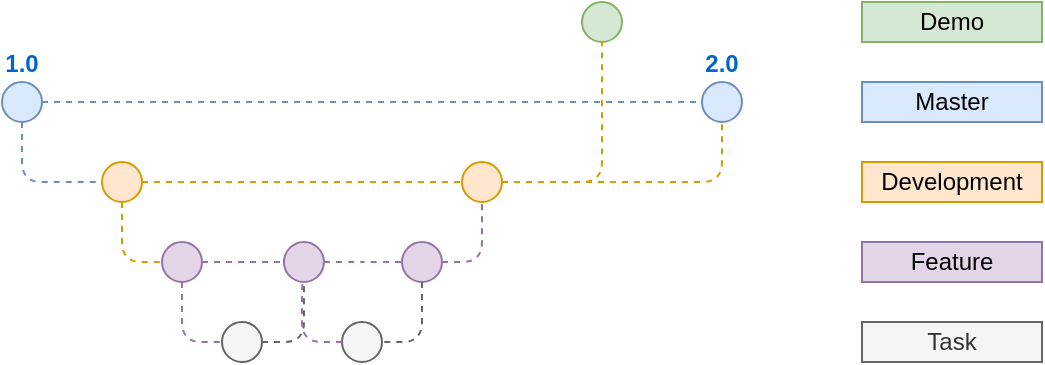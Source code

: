 <mxfile version="17.4.6" type="device"><diagram id="yPxyJZ8AM_hMuL3Unpa9" name="gitflow"><mxGraphModel dx="1185" dy="650" grid="1" gridSize="10" guides="1" tooltips="1" connect="1" arrows="1" fold="1" page="1" pageScale="1" pageWidth="850" pageHeight="1100" math="0" shadow="0"><root><mxCell id="0"/><mxCell id="1" parent="0"/><mxCell id="4" value="1.0" style="ellipse;whiteSpace=wrap;html=1;aspect=fixed;fillColor=#dae8fc;strokeColor=#6c8ebf;fontStyle=1;labelPosition=center;verticalLabelPosition=top;align=center;verticalAlign=bottom;fontColor=#0066CC;" parent="1" vertex="1"><mxGeometry x="30" y="60" width="20" height="20" as="geometry"/></mxCell><mxCell id="7" value="Master" style="text;html=1;strokeColor=#6c8ebf;fillColor=#dae8fc;align=center;verticalAlign=middle;whiteSpace=wrap;rounded=0;" parent="1" vertex="1"><mxGeometry x="460" y="60" width="90" height="20" as="geometry"/></mxCell><mxCell id="24" value="Demo" style="text;html=1;strokeColor=#82b366;fillColor=#d5e8d4;align=center;verticalAlign=middle;whiteSpace=wrap;rounded=0;" parent="1" vertex="1"><mxGeometry x="460" y="20" width="90" height="20" as="geometry"/></mxCell><mxCell id="35" value="" style="endArrow=none;dashed=1;html=1;fillColor=#dae8fc;strokeColor=#6c8ebf;" parent="1" source="4" target="-6mwrLspOv6I40lGlxq6-197" edge="1"><mxGeometry width="50" height="50" relative="1" as="geometry"><mxPoint x="50.0" y="70" as="sourcePoint"/><mxPoint x="260" y="50" as="targetPoint"/><Array as="points"/></mxGeometry></mxCell><mxCell id="85" value="Task" style="text;html=1;strokeColor=#666666;fillColor=#f5f5f5;align=center;verticalAlign=middle;whiteSpace=wrap;rounded=0;fontColor=#333333;" parent="1" vertex="1"><mxGeometry x="460" y="180" width="90" height="20" as="geometry"/></mxCell><mxCell id="-6mwrLspOv6I40lGlxq6-179" value="" style="ellipse;whiteSpace=wrap;html=1;aspect=fixed;fontSize=10;labelPosition=center;verticalLabelPosition=top;align=center;verticalAlign=bottom;fillColor=#ffe6cc;strokeColor=#d79b00;fontColor=#FFB570;" vertex="1" parent="1"><mxGeometry x="80.0" y="100" width="20" height="20" as="geometry"/></mxCell><mxCell id="42" value="Development" style="text;html=1;strokeColor=#d79b00;fillColor=#ffe6cc;align=center;verticalAlign=middle;whiteSpace=wrap;rounded=0;fontSize=12;" parent="1" vertex="1"><mxGeometry x="460" y="100" width="90" height="20" as="geometry"/></mxCell><mxCell id="-6mwrLspOv6I40lGlxq6-183" value="" style="ellipse;whiteSpace=wrap;html=1;aspect=fixed;fontSize=10;fillColor=#e1d5e7;strokeColor=#9673a6;" vertex="1" parent="1"><mxGeometry x="110" y="140" width="20" height="20" as="geometry"/></mxCell><mxCell id="-6mwrLspOv6I40lGlxq6-186" style="edgeStyle=orthogonalEdgeStyle;rounded=1;orthogonalLoop=1;jettySize=auto;html=1;dashed=1;endArrow=none;endFill=0;fontSize=10;fontColor=#FFB570;fillColor=#ffe6cc;strokeColor=#d79b00;" edge="1" parent="1" source="-6mwrLspOv6I40lGlxq6-179" target="-6mwrLspOv6I40lGlxq6-183"><mxGeometry relative="1" as="geometry"><mxPoint x="50" y="90" as="sourcePoint"/><mxPoint x="90" y="120" as="targetPoint"/><Array as="points"><mxPoint x="90" y="150"/></Array></mxGeometry></mxCell><mxCell id="-6mwrLspOv6I40lGlxq6-187" value="" style="endArrow=none;dashed=1;html=1;fillColor=#dae8fc;strokeColor=#6c8ebf;" edge="1" parent="1" source="4" target="-6mwrLspOv6I40lGlxq6-179"><mxGeometry width="50" height="50" relative="1" as="geometry"><mxPoint x="60" y="80" as="sourcePoint"/><mxPoint x="650" y="80" as="targetPoint"/><Array as="points"><mxPoint x="40" y="110"/></Array></mxGeometry></mxCell><mxCell id="-6mwrLspOv6I40lGlxq6-188" value="" style="ellipse;whiteSpace=wrap;html=1;aspect=fixed;fontSize=10;fillColor=#e1d5e7;strokeColor=#9673a6;" vertex="1" parent="1"><mxGeometry x="170.97" y="140" width="20" height="20" as="geometry"/></mxCell><mxCell id="-6mwrLspOv6I40lGlxq6-189" value="" style="ellipse;whiteSpace=wrap;html=1;aspect=fixed;fontSize=10;fillColor=#e1d5e7;strokeColor=#9673a6;" vertex="1" parent="1"><mxGeometry x="230" y="140" width="20" height="20" as="geometry"/></mxCell><mxCell id="-6mwrLspOv6I40lGlxq6-190" style="edgeStyle=orthogonalEdgeStyle;rounded=1;orthogonalLoop=1;jettySize=auto;html=1;dashed=1;endArrow=none;endFill=0;fontSize=12;fontColor=#FFB570;fillColor=#e1d5e7;strokeColor=#9673a6;" edge="1" parent="1" source="-6mwrLspOv6I40lGlxq6-183" target="-6mwrLspOv6I40lGlxq6-188"><mxGeometry relative="1" as="geometry"><mxPoint x="130" y="250" as="sourcePoint"/><mxPoint x="160" y="120" as="targetPoint"/></mxGeometry></mxCell><mxCell id="-6mwrLspOv6I40lGlxq6-191" style="edgeStyle=orthogonalEdgeStyle;rounded=1;orthogonalLoop=1;jettySize=auto;html=1;dashed=1;endArrow=none;endFill=0;fontSize=12;fontColor=#FFB570;fillColor=#e1d5e7;strokeColor=#9673a6;" edge="1" parent="1" source="-6mwrLspOv6I40lGlxq6-188" target="-6mwrLspOv6I40lGlxq6-189"><mxGeometry relative="1" as="geometry"><mxPoint x="140" y="160" as="sourcePoint"/><mxPoint x="180.97" y="160" as="targetPoint"/></mxGeometry></mxCell><mxCell id="-6mwrLspOv6I40lGlxq6-192" value="" style="ellipse;whiteSpace=wrap;html=1;aspect=fixed;fontSize=10;labelPosition=center;verticalLabelPosition=top;align=center;verticalAlign=bottom;fillColor=#ffe6cc;strokeColor=#d79b00;fontColor=#FFB570;" vertex="1" parent="1"><mxGeometry x="260" y="100" width="20" height="20" as="geometry"/></mxCell><mxCell id="-6mwrLspOv6I40lGlxq6-194" style="edgeStyle=orthogonalEdgeStyle;rounded=1;orthogonalLoop=1;jettySize=auto;html=1;dashed=1;endArrow=none;endFill=0;fontSize=12;fontColor=#FFB570;fillColor=#e1d5e7;strokeColor=#9673a6;" edge="1" parent="1" source="-6mwrLspOv6I40lGlxq6-189" target="-6mwrLspOv6I40lGlxq6-192"><mxGeometry relative="1" as="geometry"><mxPoint x="200.97" y="160" as="sourcePoint"/><mxPoint x="250" y="160" as="targetPoint"/></mxGeometry></mxCell><mxCell id="-6mwrLspOv6I40lGlxq6-195" style="edgeStyle=orthogonalEdgeStyle;rounded=1;orthogonalLoop=1;jettySize=auto;html=1;dashed=1;endArrow=none;endFill=0;fontSize=10;fontColor=#FFB570;fillColor=#ffe6cc;strokeColor=#d79b00;" edge="1" parent="1" source="-6mwrLspOv6I40lGlxq6-179" target="-6mwrLspOv6I40lGlxq6-192"><mxGeometry relative="1" as="geometry"><mxPoint x="100" y="130" as="sourcePoint"/><mxPoint x="120" y="160" as="targetPoint"/><Array as="points"><mxPoint x="200" y="110"/><mxPoint x="200" y="110"/></Array></mxGeometry></mxCell><mxCell id="-6mwrLspOv6I40lGlxq6-196" style="edgeStyle=orthogonalEdgeStyle;rounded=1;orthogonalLoop=1;jettySize=auto;html=1;dashed=1;endArrow=none;endFill=0;fontSize=10;fontColor=#FFB570;fillColor=#ffe6cc;strokeColor=#d79b00;" edge="1" parent="1" source="-6mwrLspOv6I40lGlxq6-192" target="-6mwrLspOv6I40lGlxq6-197"><mxGeometry relative="1" as="geometry"><mxPoint x="110" y="120" as="sourcePoint"/><mxPoint x="290" y="120" as="targetPoint"/><Array as="points"/></mxGeometry></mxCell><mxCell id="-6mwrLspOv6I40lGlxq6-197" value="2.0" style="ellipse;whiteSpace=wrap;html=1;aspect=fixed;fillColor=#dae8fc;strokeColor=#6c8ebf;fontStyle=1;labelPosition=center;verticalLabelPosition=top;align=center;verticalAlign=bottom;fontColor=#0066CC;" vertex="1" parent="1"><mxGeometry x="380" y="60" width="20" height="20" as="geometry"/></mxCell><mxCell id="-6mwrLspOv6I40lGlxq6-200" value="" style="ellipse;whiteSpace=wrap;html=1;aspect=fixed;fontSize=10;labelPosition=center;verticalLabelPosition=top;align=center;verticalAlign=bottom;fillColor=#d5e8d4;strokeColor=#82b366;" vertex="1" parent="1"><mxGeometry x="320" y="20" width="20" height="20" as="geometry"/></mxCell><mxCell id="-6mwrLspOv6I40lGlxq6-202" style="edgeStyle=orthogonalEdgeStyle;rounded=1;orthogonalLoop=1;jettySize=auto;html=1;dashed=1;endArrow=none;endFill=0;fontSize=10;fontColor=#FFB570;fillColor=#ffe6cc;strokeColor=#d79b00;" edge="1" parent="1" source="-6mwrLspOv6I40lGlxq6-192" target="-6mwrLspOv6I40lGlxq6-200"><mxGeometry relative="1" as="geometry"><mxPoint x="310" y="120" as="sourcePoint"/><mxPoint x="400" y="90" as="targetPoint"/><Array as="points"/></mxGeometry></mxCell><mxCell id="-6mwrLspOv6I40lGlxq6-203" value="Feature" style="text;html=1;strokeColor=#9673a6;fillColor=#e1d5e7;align=center;verticalAlign=middle;whiteSpace=wrap;rounded=0;" vertex="1" parent="1"><mxGeometry x="460" y="140" width="90" height="20" as="geometry"/></mxCell><mxCell id="-6mwrLspOv6I40lGlxq6-204" value="" style="ellipse;whiteSpace=wrap;html=1;aspect=fixed;fontSize=10;fillColor=#f5f5f5;strokeColor=#666666;fontColor=#333333;" vertex="1" parent="1"><mxGeometry x="140" y="180" width="20" height="20" as="geometry"/></mxCell><mxCell id="-6mwrLspOv6I40lGlxq6-205" value="" style="ellipse;whiteSpace=wrap;html=1;aspect=fixed;fontSize=10;fillColor=#f5f5f5;strokeColor=#666666;fontColor=#333333;" vertex="1" parent="1"><mxGeometry x="200" y="180" width="20" height="20" as="geometry"/></mxCell><mxCell id="-6mwrLspOv6I40lGlxq6-206" style="edgeStyle=orthogonalEdgeStyle;rounded=1;orthogonalLoop=1;jettySize=auto;html=1;dashed=1;endArrow=none;endFill=0;fontSize=10;fontColor=#FFB570;fillColor=#e1d5e7;strokeColor=#9673a6;" edge="1" parent="1" source="-6mwrLspOv6I40lGlxq6-183" target="-6mwrLspOv6I40lGlxq6-204"><mxGeometry relative="1" as="geometry"><mxPoint x="100" y="130" as="sourcePoint"/><mxPoint x="120" y="160" as="targetPoint"/><Array as="points"><mxPoint x="120" y="190"/></Array></mxGeometry></mxCell><mxCell id="-6mwrLspOv6I40lGlxq6-207" style="edgeStyle=orthogonalEdgeStyle;rounded=1;orthogonalLoop=1;jettySize=auto;html=1;dashed=1;endArrow=none;endFill=0;fontSize=10;fontColor=#FFB570;fillColor=#f5f5f5;strokeColor=#666666;" edge="1" parent="1" source="-6mwrLspOv6I40lGlxq6-204" target="-6mwrLspOv6I40lGlxq6-188"><mxGeometry relative="1" as="geometry"><mxPoint x="130" y="170" as="sourcePoint"/><mxPoint x="150" y="200" as="targetPoint"/><Array as="points"/></mxGeometry></mxCell><mxCell id="-6mwrLspOv6I40lGlxq6-208" style="edgeStyle=orthogonalEdgeStyle;rounded=1;orthogonalLoop=1;jettySize=auto;html=1;dashed=1;endArrow=none;endFill=0;fontSize=10;fontColor=#FFB570;fillColor=#e1d5e7;strokeColor=#9673a6;" edge="1" parent="1" source="-6mwrLspOv6I40lGlxq6-205" target="-6mwrLspOv6I40lGlxq6-188"><mxGeometry relative="1" as="geometry"><mxPoint x="170" y="200" as="sourcePoint"/><mxPoint x="190.97" y="170" as="targetPoint"/><Array as="points"/></mxGeometry></mxCell><mxCell id="-6mwrLspOv6I40lGlxq6-210" style="edgeStyle=orthogonalEdgeStyle;rounded=1;orthogonalLoop=1;jettySize=auto;html=1;dashed=1;endArrow=none;endFill=0;fontSize=10;fontColor=#FFB570;fillColor=#f5f5f5;strokeColor=#666666;" edge="1" parent="1" source="-6mwrLspOv6I40lGlxq6-189" target="-6mwrLspOv6I40lGlxq6-205"><mxGeometry relative="1" as="geometry"><mxPoint x="309.03" y="210" as="sourcePoint"/><mxPoint x="280" y="180" as="targetPoint"/><Array as="points"><mxPoint x="240" y="190"/></Array></mxGeometry></mxCell></root></mxGraphModel></diagram></mxfile>